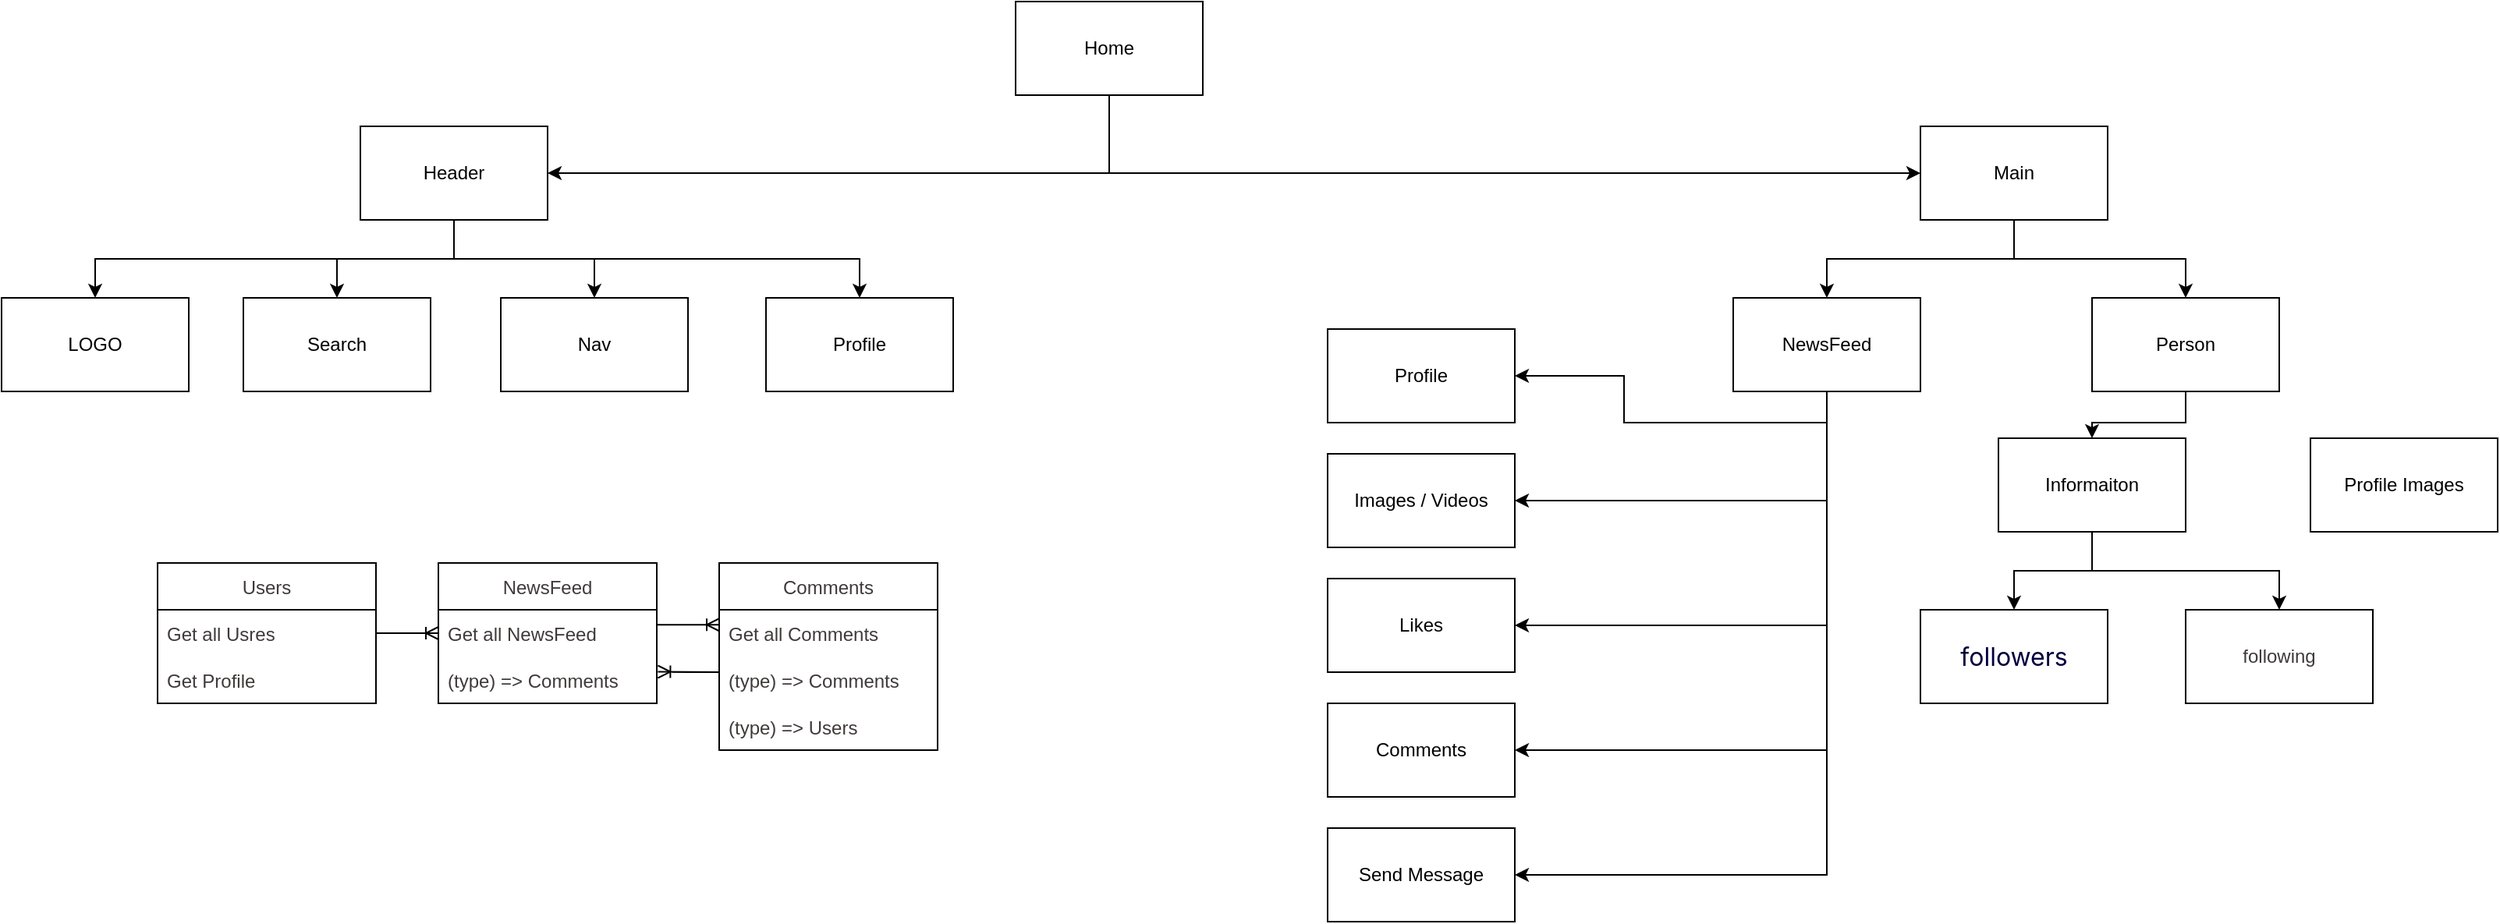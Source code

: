 <mxfile version="20.0.1" type="github"><diagram id="34F7RfL0bZ5rV3_hSF0x" name="Components"><mxGraphModel dx="914" dy="499" grid="1" gridSize="10" guides="1" tooltips="1" connect="1" arrows="1" fold="1" page="1" pageScale="1" pageWidth="1100" pageHeight="1700" math="0" shadow="0"><root><mxCell id="0"/><mxCell id="1" parent="0"/><mxCell id="9be6jOTqSNoCKwIHvBpw-5" style="edgeStyle=orthogonalEdgeStyle;rounded=0;orthogonalLoop=1;jettySize=auto;html=1;exitX=0.5;exitY=1;exitDx=0;exitDy=0;entryX=1;entryY=0.5;entryDx=0;entryDy=0;" edge="1" parent="1" source="9be6jOTqSNoCKwIHvBpw-1" target="9be6jOTqSNoCKwIHvBpw-2"><mxGeometry relative="1" as="geometry"/></mxCell><mxCell id="9be6jOTqSNoCKwIHvBpw-7" style="edgeStyle=orthogonalEdgeStyle;rounded=0;orthogonalLoop=1;jettySize=auto;html=1;exitX=0.5;exitY=1;exitDx=0;exitDy=0;entryX=0;entryY=0.5;entryDx=0;entryDy=0;" edge="1" parent="1" source="9be6jOTqSNoCKwIHvBpw-1" target="9be6jOTqSNoCKwIHvBpw-3"><mxGeometry relative="1" as="geometry"/></mxCell><mxCell id="9be6jOTqSNoCKwIHvBpw-1" value="Home" style="rounded=0;whiteSpace=wrap;html=1;" vertex="1" parent="1"><mxGeometry x="650" y="120" width="120" height="60" as="geometry"/></mxCell><mxCell id="9be6jOTqSNoCKwIHvBpw-12" style="edgeStyle=orthogonalEdgeStyle;rounded=0;orthogonalLoop=1;jettySize=auto;html=1;exitX=0.5;exitY=1;exitDx=0;exitDy=0;entryX=0.5;entryY=0;entryDx=0;entryDy=0;" edge="1" parent="1" source="9be6jOTqSNoCKwIHvBpw-2" target="9be6jOTqSNoCKwIHvBpw-8"><mxGeometry relative="1" as="geometry"/></mxCell><mxCell id="9be6jOTqSNoCKwIHvBpw-13" style="edgeStyle=orthogonalEdgeStyle;rounded=0;orthogonalLoop=1;jettySize=auto;html=1;exitX=0.5;exitY=1;exitDx=0;exitDy=0;entryX=0.5;entryY=0;entryDx=0;entryDy=0;" edge="1" parent="1" source="9be6jOTqSNoCKwIHvBpw-2" target="9be6jOTqSNoCKwIHvBpw-11"><mxGeometry relative="1" as="geometry"/></mxCell><mxCell id="9be6jOTqSNoCKwIHvBpw-14" style="edgeStyle=orthogonalEdgeStyle;rounded=0;orthogonalLoop=1;jettySize=auto;html=1;exitX=0.5;exitY=1;exitDx=0;exitDy=0;entryX=0.5;entryY=0;entryDx=0;entryDy=0;" edge="1" parent="1" source="9be6jOTqSNoCKwIHvBpw-2" target="9be6jOTqSNoCKwIHvBpw-9"><mxGeometry relative="1" as="geometry"/></mxCell><mxCell id="9be6jOTqSNoCKwIHvBpw-15" style="edgeStyle=orthogonalEdgeStyle;rounded=0;orthogonalLoop=1;jettySize=auto;html=1;exitX=0.5;exitY=1;exitDx=0;exitDy=0;entryX=0.5;entryY=0;entryDx=0;entryDy=0;" edge="1" parent="1" source="9be6jOTqSNoCKwIHvBpw-2" target="9be6jOTqSNoCKwIHvBpw-10"><mxGeometry relative="1" as="geometry"/></mxCell><mxCell id="9be6jOTqSNoCKwIHvBpw-2" value="Header" style="rounded=0;whiteSpace=wrap;html=1;" vertex="1" parent="1"><mxGeometry x="230" y="200" width="120" height="60" as="geometry"/></mxCell><mxCell id="9be6jOTqSNoCKwIHvBpw-18" style="edgeStyle=orthogonalEdgeStyle;rounded=0;orthogonalLoop=1;jettySize=auto;html=1;exitX=0.5;exitY=1;exitDx=0;exitDy=0;entryX=0.5;entryY=0;entryDx=0;entryDy=0;" edge="1" parent="1" source="9be6jOTqSNoCKwIHvBpw-3" target="9be6jOTqSNoCKwIHvBpw-17"><mxGeometry relative="1" as="geometry"/></mxCell><mxCell id="9be6jOTqSNoCKwIHvBpw-19" style="edgeStyle=orthogonalEdgeStyle;rounded=0;orthogonalLoop=1;jettySize=auto;html=1;exitX=0.5;exitY=1;exitDx=0;exitDy=0;entryX=0.5;entryY=0;entryDx=0;entryDy=0;" edge="1" parent="1" source="9be6jOTqSNoCKwIHvBpw-3" target="9be6jOTqSNoCKwIHvBpw-16"><mxGeometry relative="1" as="geometry"/></mxCell><mxCell id="9be6jOTqSNoCKwIHvBpw-3" value="Main" style="rounded=0;whiteSpace=wrap;html=1;" vertex="1" parent="1"><mxGeometry x="1230" y="200" width="120" height="60" as="geometry"/></mxCell><mxCell id="9be6jOTqSNoCKwIHvBpw-8" value="LOGO" style="rounded=0;whiteSpace=wrap;html=1;" vertex="1" parent="1"><mxGeometry y="310" width="120" height="60" as="geometry"/></mxCell><mxCell id="9be6jOTqSNoCKwIHvBpw-9" value="Search" style="rounded=0;whiteSpace=wrap;html=1;" vertex="1" parent="1"><mxGeometry x="155" y="310" width="120" height="60" as="geometry"/></mxCell><mxCell id="9be6jOTqSNoCKwIHvBpw-10" value="Nav" style="rounded=0;whiteSpace=wrap;html=1;" vertex="1" parent="1"><mxGeometry x="320" y="310" width="120" height="60" as="geometry"/></mxCell><mxCell id="9be6jOTqSNoCKwIHvBpw-11" value="Profile" style="rounded=0;whiteSpace=wrap;html=1;" vertex="1" parent="1"><mxGeometry x="490" y="310" width="120" height="60" as="geometry"/></mxCell><mxCell id="9be6jOTqSNoCKwIHvBpw-60" style="edgeStyle=orthogonalEdgeStyle;rounded=0;orthogonalLoop=1;jettySize=auto;html=1;exitX=0.5;exitY=1;exitDx=0;exitDy=0;entryX=0.5;entryY=0;entryDx=0;entryDy=0;fontColor=#403A3A;" edge="1" parent="1" source="9be6jOTqSNoCKwIHvBpw-16" target="9be6jOTqSNoCKwIHvBpw-31"><mxGeometry relative="1" as="geometry"/></mxCell><mxCell id="9be6jOTqSNoCKwIHvBpw-16" value="Person" style="rounded=0;whiteSpace=wrap;html=1;" vertex="1" parent="1"><mxGeometry x="1340" y="310" width="120" height="60" as="geometry"/></mxCell><mxCell id="9be6jOTqSNoCKwIHvBpw-25" style="edgeStyle=orthogonalEdgeStyle;rounded=0;orthogonalLoop=1;jettySize=auto;html=1;exitX=0.5;exitY=1;exitDx=0;exitDy=0;entryX=1;entryY=0.5;entryDx=0;entryDy=0;" edge="1" parent="1" source="9be6jOTqSNoCKwIHvBpw-17" target="9be6jOTqSNoCKwIHvBpw-20"><mxGeometry relative="1" as="geometry"/></mxCell><mxCell id="9be6jOTqSNoCKwIHvBpw-26" style="edgeStyle=orthogonalEdgeStyle;rounded=0;orthogonalLoop=1;jettySize=auto;html=1;exitX=0.5;exitY=1;exitDx=0;exitDy=0;entryX=1;entryY=0.5;entryDx=0;entryDy=0;" edge="1" parent="1" source="9be6jOTqSNoCKwIHvBpw-17" target="9be6jOTqSNoCKwIHvBpw-21"><mxGeometry relative="1" as="geometry"/></mxCell><mxCell id="9be6jOTqSNoCKwIHvBpw-27" style="edgeStyle=orthogonalEdgeStyle;rounded=0;orthogonalLoop=1;jettySize=auto;html=1;exitX=0.5;exitY=1;exitDx=0;exitDy=0;entryX=1;entryY=0.5;entryDx=0;entryDy=0;" edge="1" parent="1" source="9be6jOTqSNoCKwIHvBpw-17" target="9be6jOTqSNoCKwIHvBpw-22"><mxGeometry relative="1" as="geometry"/></mxCell><mxCell id="9be6jOTqSNoCKwIHvBpw-28" style="edgeStyle=orthogonalEdgeStyle;rounded=0;orthogonalLoop=1;jettySize=auto;html=1;exitX=0.5;exitY=1;exitDx=0;exitDy=0;entryX=1;entryY=0.5;entryDx=0;entryDy=0;" edge="1" parent="1" source="9be6jOTqSNoCKwIHvBpw-17" target="9be6jOTqSNoCKwIHvBpw-23"><mxGeometry relative="1" as="geometry"/></mxCell><mxCell id="9be6jOTqSNoCKwIHvBpw-29" style="edgeStyle=orthogonalEdgeStyle;rounded=0;orthogonalLoop=1;jettySize=auto;html=1;exitX=0.5;exitY=1;exitDx=0;exitDy=0;entryX=1;entryY=0.5;entryDx=0;entryDy=0;" edge="1" parent="1" source="9be6jOTqSNoCKwIHvBpw-17" target="9be6jOTqSNoCKwIHvBpw-24"><mxGeometry relative="1" as="geometry"/></mxCell><mxCell id="9be6jOTqSNoCKwIHvBpw-17" value="NewsFeed" style="rounded=0;whiteSpace=wrap;html=1;" vertex="1" parent="1"><mxGeometry x="1110" y="310" width="120" height="60" as="geometry"/></mxCell><mxCell id="9be6jOTqSNoCKwIHvBpw-20" value="Profile" style="rounded=0;whiteSpace=wrap;html=1;" vertex="1" parent="1"><mxGeometry x="850" y="330" width="120" height="60" as="geometry"/></mxCell><mxCell id="9be6jOTqSNoCKwIHvBpw-21" value="Images / Videos" style="rounded=0;whiteSpace=wrap;html=1;" vertex="1" parent="1"><mxGeometry x="850" y="410" width="120" height="60" as="geometry"/></mxCell><mxCell id="9be6jOTqSNoCKwIHvBpw-22" value="Likes" style="rounded=0;whiteSpace=wrap;html=1;" vertex="1" parent="1"><mxGeometry x="850" y="490" width="120" height="60" as="geometry"/></mxCell><mxCell id="9be6jOTqSNoCKwIHvBpw-23" value="Comments" style="rounded=0;whiteSpace=wrap;html=1;" vertex="1" parent="1"><mxGeometry x="850" y="570" width="120" height="60" as="geometry"/></mxCell><mxCell id="9be6jOTqSNoCKwIHvBpw-24" value="Send Message" style="rounded=0;whiteSpace=wrap;html=1;" vertex="1" parent="1"><mxGeometry x="850" y="650" width="120" height="60" as="geometry"/></mxCell><mxCell id="9be6jOTqSNoCKwIHvBpw-30" value="Profile Images" style="rounded=0;whiteSpace=wrap;html=1;" vertex="1" parent="1"><mxGeometry x="1480" y="400" width="120" height="60" as="geometry"/></mxCell><mxCell id="9be6jOTqSNoCKwIHvBpw-61" style="edgeStyle=orthogonalEdgeStyle;rounded=0;orthogonalLoop=1;jettySize=auto;html=1;entryX=0.5;entryY=0;entryDx=0;entryDy=0;fontColor=#403A3A;" edge="1" parent="1" source="9be6jOTqSNoCKwIHvBpw-31" target="9be6jOTqSNoCKwIHvBpw-32"><mxGeometry relative="1" as="geometry"/></mxCell><mxCell id="9be6jOTqSNoCKwIHvBpw-62" style="edgeStyle=orthogonalEdgeStyle;rounded=0;orthogonalLoop=1;jettySize=auto;html=1;entryX=0.5;entryY=0;entryDx=0;entryDy=0;fontColor=#403A3A;" edge="1" parent="1" source="9be6jOTqSNoCKwIHvBpw-31" target="9be6jOTqSNoCKwIHvBpw-34"><mxGeometry relative="1" as="geometry"/></mxCell><mxCell id="9be6jOTqSNoCKwIHvBpw-31" value="Informaiton" style="rounded=0;whiteSpace=wrap;html=1;" vertex="1" parent="1"><mxGeometry x="1280" y="400" width="120" height="60" as="geometry"/></mxCell><mxCell id="9be6jOTqSNoCKwIHvBpw-32" value="&lt;a style=&quot;text-decoration-line: none; outline: none; list-style: none; border: 0px; padding: 0px; margin: 0px; touch-action: manipulation; background-color: rgb(250, 250, 250); text-align: left; display: inline; cursor: pointer; -webkit-tap-highlight-color: transparent; box-sizing: border-box; font-variant-numeric: inherit; font-variant-east-asian: inherit; font-stretch: inherit; line-height: inherit; font-family: -apple-system, BlinkMacSystemFont, &amp;quot;Segoe UI&amp;quot;, Roboto, Helvetica, Arial, sans-serif; font-size: 16px; vertical-align: baseline;&quot; tabindex=&quot;0&quot; role=&quot;link&quot; href=&quot;https://www.instagram.com/asol.203/followers/&quot; class=&quot;oajrlxb2 g5ia77u1 qu0x051f esr5mh6w e9989ue4 r7d6kgcz rq0escxv nhd2j8a9 nc684nl6 p7hjln8o kvgmc6g5 cxmmr5t8 oygrvhab hcukyx3x jb3vyjys rz4wbd8a qt6c0cv9 a8nywdso i1ao9s8h esuyzwwr f1sip0of lzcic4wl _a6hd&quot;&gt;&lt;div style=&quot;align-items: stretch; border: 0px; box-sizing: border-box; flex-direction: column; flex-shrink: 0; margin: 0px; padding: 0px; position: relative; font-style: inherit; font-variant: inherit; font-weight: var(--font-weight-system-regular); font-stretch: inherit; line-height: var(--system-16-line-height); font-family: var(--font-family-system); font-size: var(--system-16-font-size); vertical-align: baseline;&quot; class=&quot;_aacl _aacp _aacu _aacx _aad6 _aade&quot;&gt;&lt;font color=&quot;#00003d&quot;&gt;followers&lt;/font&gt;&lt;/div&gt;&lt;/a&gt;" style="rounded=0;whiteSpace=wrap;html=1;" vertex="1" parent="1"><mxGeometry x="1230" y="510" width="120" height="60" as="geometry"/></mxCell><mxCell id="9be6jOTqSNoCKwIHvBpw-34" value="&lt;div class=&quot;_aacl _aacp _aacu _aacx _aad6 _aade&quot; style=&quot;text-decoration-line: none; outline: none; list-style: none; border: 0px; padding: 0px; margin: 0px; touch-action: manipulation; background-color: rgb(250, 250, 250); text-align: left; display: inline; cursor: pointer; -webkit-tap-highlight-color: transparent; box-sizing: border-box; font-variant: inherit; font-stretch: inherit; line-height: var(--system-16-line-height); font-family: var(--font-family-system); font-size: var(--system-16-font-size); vertical-align: baseline; align-items: stretch; flex-direction: column; flex-shrink: 0; position: relative; font-style: inherit; font-weight: var(--font-weight-system-regular);&quot;&gt;&lt;a class=&quot;oajrlxb2 g5ia77u1 qu0x051f esr5mh6w e9989ue4 r7d6kgcz rq0escxv nhd2j8a9 nc684nl6 p7hjln8o kvgmc6g5 cxmmr5t8 oygrvhab hcukyx3x jb3vyjys rz4wbd8a qt6c0cv9 a8nywdso i1ao9s8h esuyzwwr f1sip0of lzcic4wl _a6hd&quot; href=&quot;https://www.instagram.com/asol.203/followers/&quot; role=&quot;link&quot; tabindex=&quot;0&quot; style=&quot;text-decoration-line: none; outline: none; list-style: none; border: 0px; padding: 0px; margin: 0px; touch-action: manipulation; background-color: rgb(250, 250, 250); text-align: left; display: inline; cursor: pointer; -webkit-tap-highlight-color: transparent; box-sizing: border-box; font-variant-numeric: inherit; font-variant-east-asian: inherit; font-stretch: inherit; line-height: inherit; font-family: -apple-system, BlinkMacSystemFont, &amp;quot;Segoe UI&amp;quot;, Roboto, Helvetica, Arial, sans-serif; font-size: 16px; vertical-align: baseline;&quot;&gt;&lt;/a&gt;&lt;a style=&quot;text-decoration-line: none; outline: none; list-style: none; border: 0px; padding: 0px; margin: 0px; touch-action: manipulation; display: inline; cursor: pointer; -webkit-tap-highlight-color: transparent; box-sizing: border-box; font-variant-numeric: inherit; font-variant-east-asian: inherit; font-stretch: inherit; line-height: inherit; vertical-align: baseline;&quot; tabindex=&quot;0&quot; role=&quot;link&quot; href=&quot;https://www.instagram.com/asol.203/following/&quot; class=&quot;oajrlxb2 g5ia77u1 qu0x051f esr5mh6w e9989ue4 r7d6kgcz rq0escxv nhd2j8a9 nc684nl6 p7hjln8o kvgmc6g5 cxmmr5t8 oygrvhab hcukyx3x jb3vyjys rz4wbd8a qt6c0cv9 a8nywdso i1ao9s8h esuyzwwr f1sip0of lzcic4wl _a6hd&quot;&gt;&lt;div style=&quot;align-items: stretch; border: 0px; box-sizing: border-box; flex-direction: column; flex-shrink: 0; margin: 0px; padding: 0px; position: relative; font-style: inherit; font-variant: inherit; font-weight: var(--font-weight-system-regular); font-stretch: inherit; line-height: var(--system-16-line-height); font-family: var(--font-family-system); font-size: var(--system-16-font-size); vertical-align: baseline;&quot; class=&quot;_aacl _aacp _aacu _aacx _aad6 _aade&quot;&gt;&lt;font color=&quot;#403a3a&quot;&gt;following&lt;/font&gt;&lt;/div&gt;&lt;/a&gt;&lt;/div&gt;" style="rounded=0;whiteSpace=wrap;html=1;" vertex="1" parent="1"><mxGeometry x="1400" y="510" width="120" height="60" as="geometry"/></mxCell><mxCell id="9be6jOTqSNoCKwIHvBpw-36" value="Users" style="swimlane;fontStyle=0;childLayout=stackLayout;horizontal=1;startSize=30;horizontalStack=0;resizeParent=1;resizeParentMax=0;resizeLast=0;collapsible=1;marginBottom=0;fontColor=#403A3A;" vertex="1" parent="1"><mxGeometry x="100" y="480" width="140" height="90" as="geometry"/></mxCell><mxCell id="9be6jOTqSNoCKwIHvBpw-37" value="Get all Usres" style="text;strokeColor=none;fillColor=none;align=left;verticalAlign=middle;spacingLeft=4;spacingRight=4;overflow=hidden;points=[[0,0.5],[1,0.5]];portConstraint=eastwest;rotatable=0;fontColor=#403A3A;" vertex="1" parent="9be6jOTqSNoCKwIHvBpw-36"><mxGeometry y="30" width="140" height="30" as="geometry"/></mxCell><mxCell id="9be6jOTqSNoCKwIHvBpw-38" value="Get Profile" style="text;strokeColor=none;fillColor=none;align=left;verticalAlign=middle;spacingLeft=4;spacingRight=4;overflow=hidden;points=[[0,0.5],[1,0.5]];portConstraint=eastwest;rotatable=0;fontColor=#403A3A;" vertex="1" parent="9be6jOTqSNoCKwIHvBpw-36"><mxGeometry y="60" width="140" height="30" as="geometry"/></mxCell><mxCell id="9be6jOTqSNoCKwIHvBpw-40" value="NewsFeed" style="swimlane;fontStyle=0;childLayout=stackLayout;horizontal=1;startSize=30;horizontalStack=0;resizeParent=1;resizeParentMax=0;resizeLast=0;collapsible=1;marginBottom=0;fontColor=#403A3A;" vertex="1" parent="1"><mxGeometry x="280" y="480" width="140" height="90" as="geometry"/></mxCell><mxCell id="9be6jOTqSNoCKwIHvBpw-41" value="Get all NewsFeed" style="text;strokeColor=none;fillColor=none;align=left;verticalAlign=middle;spacingLeft=4;spacingRight=4;overflow=hidden;points=[[0,0.5],[1,0.5]];portConstraint=eastwest;rotatable=0;fontColor=#403A3A;" vertex="1" parent="9be6jOTqSNoCKwIHvBpw-40"><mxGeometry y="30" width="140" height="30" as="geometry"/></mxCell><mxCell id="9be6jOTqSNoCKwIHvBpw-42" value="(type) =&gt; Comments" style="text;strokeColor=none;fillColor=none;align=left;verticalAlign=middle;spacingLeft=4;spacingRight=4;overflow=hidden;points=[[0,0.5],[1,0.5]];portConstraint=eastwest;rotatable=0;fontColor=#403A3A;" vertex="1" parent="9be6jOTqSNoCKwIHvBpw-40"><mxGeometry y="60" width="140" height="30" as="geometry"/></mxCell><mxCell id="9be6jOTqSNoCKwIHvBpw-43" value="Comments" style="swimlane;fontStyle=0;childLayout=stackLayout;horizontal=1;startSize=30;horizontalStack=0;resizeParent=1;resizeParentMax=0;resizeLast=0;collapsible=1;marginBottom=0;fontColor=#403A3A;" vertex="1" parent="1"><mxGeometry x="460" y="480" width="140" height="120" as="geometry"/></mxCell><mxCell id="9be6jOTqSNoCKwIHvBpw-44" value="Get all Comments" style="text;strokeColor=none;fillColor=none;align=left;verticalAlign=middle;spacingLeft=4;spacingRight=4;overflow=hidden;points=[[0,0.5],[1,0.5]];portConstraint=eastwest;rotatable=0;fontColor=#403A3A;" vertex="1" parent="9be6jOTqSNoCKwIHvBpw-43"><mxGeometry y="30" width="140" height="30" as="geometry"/></mxCell><mxCell id="9be6jOTqSNoCKwIHvBpw-45" value="(type) =&gt; Comments" style="text;strokeColor=none;fillColor=none;align=left;verticalAlign=middle;spacingLeft=4;spacingRight=4;overflow=hidden;points=[[0,0.5],[1,0.5]];portConstraint=eastwest;rotatable=0;fontColor=#403A3A;" vertex="1" parent="9be6jOTqSNoCKwIHvBpw-43"><mxGeometry y="60" width="140" height="30" as="geometry"/></mxCell><mxCell id="9be6jOTqSNoCKwIHvBpw-54" value="(type) =&gt; Users" style="text;strokeColor=none;fillColor=none;align=left;verticalAlign=middle;spacingLeft=4;spacingRight=4;overflow=hidden;points=[[0,0.5],[1,0.5]];portConstraint=eastwest;rotatable=0;fontColor=#403A3A;" vertex="1" parent="9be6jOTqSNoCKwIHvBpw-43"><mxGeometry y="90" width="140" height="30" as="geometry"/></mxCell><mxCell id="9be6jOTqSNoCKwIHvBpw-55" value="" style="edgeStyle=entityRelationEdgeStyle;fontSize=12;html=1;endArrow=ERoneToMany;rounded=0;fontColor=#403A3A;entryX=0;entryY=0.5;entryDx=0;entryDy=0;" edge="1" parent="1" source="9be6jOTqSNoCKwIHvBpw-37" target="9be6jOTqSNoCKwIHvBpw-41"><mxGeometry width="100" height="100" relative="1" as="geometry"><mxPoint x="240" y="625" as="sourcePoint"/><mxPoint x="381.421" y="525" as="targetPoint"/></mxGeometry></mxCell><mxCell id="9be6jOTqSNoCKwIHvBpw-56" value="" style="edgeStyle=entityRelationEdgeStyle;fontSize=12;html=1;endArrow=ERoneToMany;rounded=0;fontColor=#403A3A;entryX=0;entryY=0.5;entryDx=0;entryDy=0;" edge="1" parent="1"><mxGeometry width="100" height="100" relative="1" as="geometry"><mxPoint x="420.0" y="519.63" as="sourcePoint"/><mxPoint x="460.0" y="519.63" as="targetPoint"/></mxGeometry></mxCell><mxCell id="9be6jOTqSNoCKwIHvBpw-57" value="" style="edgeStyle=entityRelationEdgeStyle;fontSize=12;html=1;endArrow=ERoneToMany;rounded=0;fontColor=#403A3A;entryX=1.005;entryY=0.325;entryDx=0;entryDy=0;entryPerimeter=0;" edge="1" parent="1" target="9be6jOTqSNoCKwIHvBpw-42"><mxGeometry width="100" height="100" relative="1" as="geometry"><mxPoint x="430" y="550" as="sourcePoint"/><mxPoint x="450.0" y="599.26" as="targetPoint"/></mxGeometry></mxCell></root></mxGraphModel></diagram></mxfile>